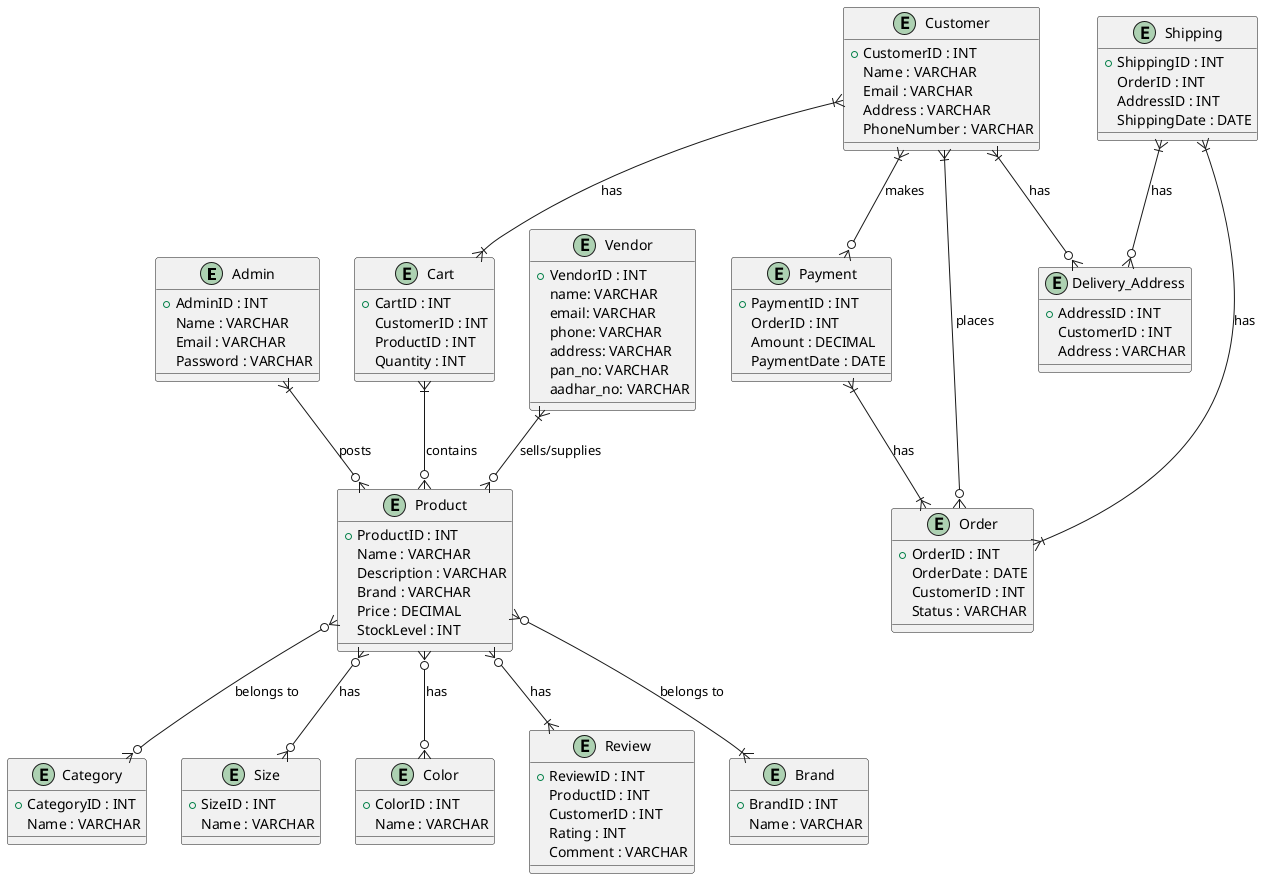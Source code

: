 @startuml

entity "Admin" as Admin {
  + AdminID : INT
  Name : VARCHAR
  Email : VARCHAR
  Password : VARCHAR
}

entity "Customer" as Customer {
  + CustomerID : INT
  Name : VARCHAR
  Email : VARCHAR
  Address : VARCHAR
  PhoneNumber : VARCHAR
}

entity "Product" as Product {
  + ProductID : INT
  Name : VARCHAR
  Description : VARCHAR
  Brand : VARCHAR
  Price : DECIMAL
  StockLevel : INT
}

entity "Category" as Category {
  + CategoryID : INT
  Name : VARCHAR
}

entity "Size" as Size {
  + SizeID : INT
  Name : VARCHAR

}

entity "Color" as Color {
  + ColorID : INT
  Name : VARCHAR
}

entity "Cart" as Cart {
  + CartID : INT
  CustomerID : INT
  ProductID : INT
  Quantity : INT
}

entity "Order" as Order {
  + OrderID : INT
  OrderDate : DATE
  CustomerID : INT
  Status : VARCHAR
}

entity "Payment" as Payment {
  + PaymentID : INT
  OrderID : INT
  Amount : DECIMAL
  PaymentDate : DATE
}

entity "Delivery_Address" as Delivery_Address {
  + AddressID : INT
  CustomerID : INT
  Address : VARCHAR
}

entity "Shipping" as Shipping {
  + ShippingID : INT
  OrderID : INT
  AddressID : INT
  ShippingDate : DATE
}

entity "Review" as Review {
  + ReviewID : INT
  ProductID : INT
  CustomerID : INT
  Rating : INT
  Comment : VARCHAR
}

entity "Brand" as Brand {
  + BrandID : INT
  Name : VARCHAR
}

entity "Vendor" as Vendor
{
  + VendorID : INT
  name: VARCHAR
  email: VARCHAR
      phone: VARCHAR
      address: VARCHAR
      pan_no: VARCHAR
      aadhar_no: VARCHAR
}

'one vendor can sell many products
Vendor }|--o{ Product : "sells/supplies"
'one admin can post many products
Admin }|--o{ Product : "posts"
'one customer has one cart
Customer }|--|{ Cart : "has"
'one customer can place many orders
Customer }|--o{ Order : "places"
'one customer can have many delivery addresses
Customer }|--o{ Delivery_Address : "has"
'one customer can make many payments
Customer }|--o{ Payment : "makes"
'many products can belong to many category
Product }o--o{ Category : "belongs to"
'many products can have many sizes
Product }o--o{ Size : "has"
'many product can have many colors
Product }o--o{ Color : "has"
'one cart can have many products
Cart }|--o{ Product : "contains"
'one payment can be made for one order
Payment }|--|{ Order : "has"
'one order can have one shipping
Shipping }|--|{ Order : "has"
'one shipping can have one address
Shipping }|--o{ Delivery_Address : "has"
'one product can have many reviews
Product }o--|{ Review : "has"
'many products can belong to one brand
Product }o--|{ Brand : "belongs to"

@enduml

'Admin posts Product: One Admin can post many Products, and each Product is posted by one Admin. (Admin:1 -- Product:*)
'Customer has Cart: One Customer can have one Cart, and each Cart belongs to one Customer. (Customer:1 -- Cart:1)
'Customer places Order: One Customer can place many Orders, and each Order is placed by one Customer. (Customer:1 -- Order:*)
'Customer has Delivery_Address: One Customer can have many Delivery Addresses, and each Delivery Address belongs to one Customer. (Customer:1 -- Delivery_Address:*)
'Customer makes Payment: One Customer can make many Payments, and each Payment is made by one Customer. (Customer:1 -- Payment:*)
'Product belongs to Category: One Product belongs to one Category, and each Category can have many Products. (Category:1 -- Product:*)
'Product has Size: One Product can have many Sizes, and each Size can be associated with many Products. (Product:* -- Size:*)
'Product has Color: One Product can have many Colors, and each Color can be associated with many Products. (Product:* -- Color:*)
'Cart contains Product: One Cart can contain many Products, and each Product can be in many Carts. (Cart:* -- Product:*)
'Payment has Order: One Payment can be associated with one Order, and each Order can have many Payments. (Payment:1 -- Order:*)
'Delivery_Address has Customer: One Delivery Address can belong to one Customer, and each Customer can have many Delivery Addresses. (Delivery_Address:1 -- Customer:*)
'Shipping has Order: One Shipping can be associated with one Order, and each Order can have many Shippings. (Shipping:1 -- Order:*)
'Shipping has Delivery_Address: One Shipping can have one Delivery Address, and each Delivery Address can be associated with many Shippings. (Shipping:1 -- Delivery_Address:*)
'Product has Review: One Product can have many Reviews, and each Review belongs to one Product. (Product:* -- Review:1)
'Product belongs to Brand: One Product belongs to one Brand, and each Brand can have many Products. (Brand:1 -- Product:*)
